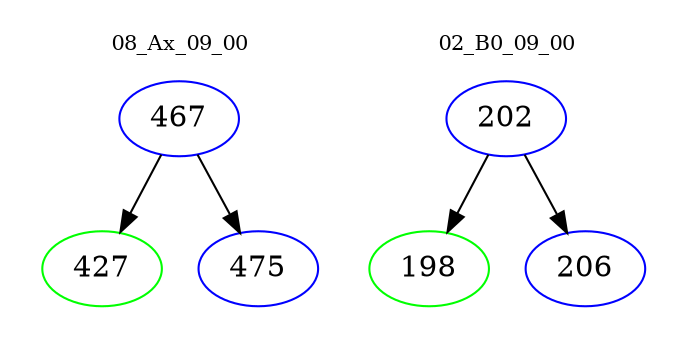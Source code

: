 digraph{
subgraph cluster_0 {
color = white
label = "08_Ax_09_00";
fontsize=10;
T0_467 [label="467", color="blue"]
T0_467 -> T0_427 [color="black"]
T0_427 [label="427", color="green"]
T0_467 -> T0_475 [color="black"]
T0_475 [label="475", color="blue"]
}
subgraph cluster_1 {
color = white
label = "02_B0_09_00";
fontsize=10;
T1_202 [label="202", color="blue"]
T1_202 -> T1_198 [color="black"]
T1_198 [label="198", color="green"]
T1_202 -> T1_206 [color="black"]
T1_206 [label="206", color="blue"]
}
}
